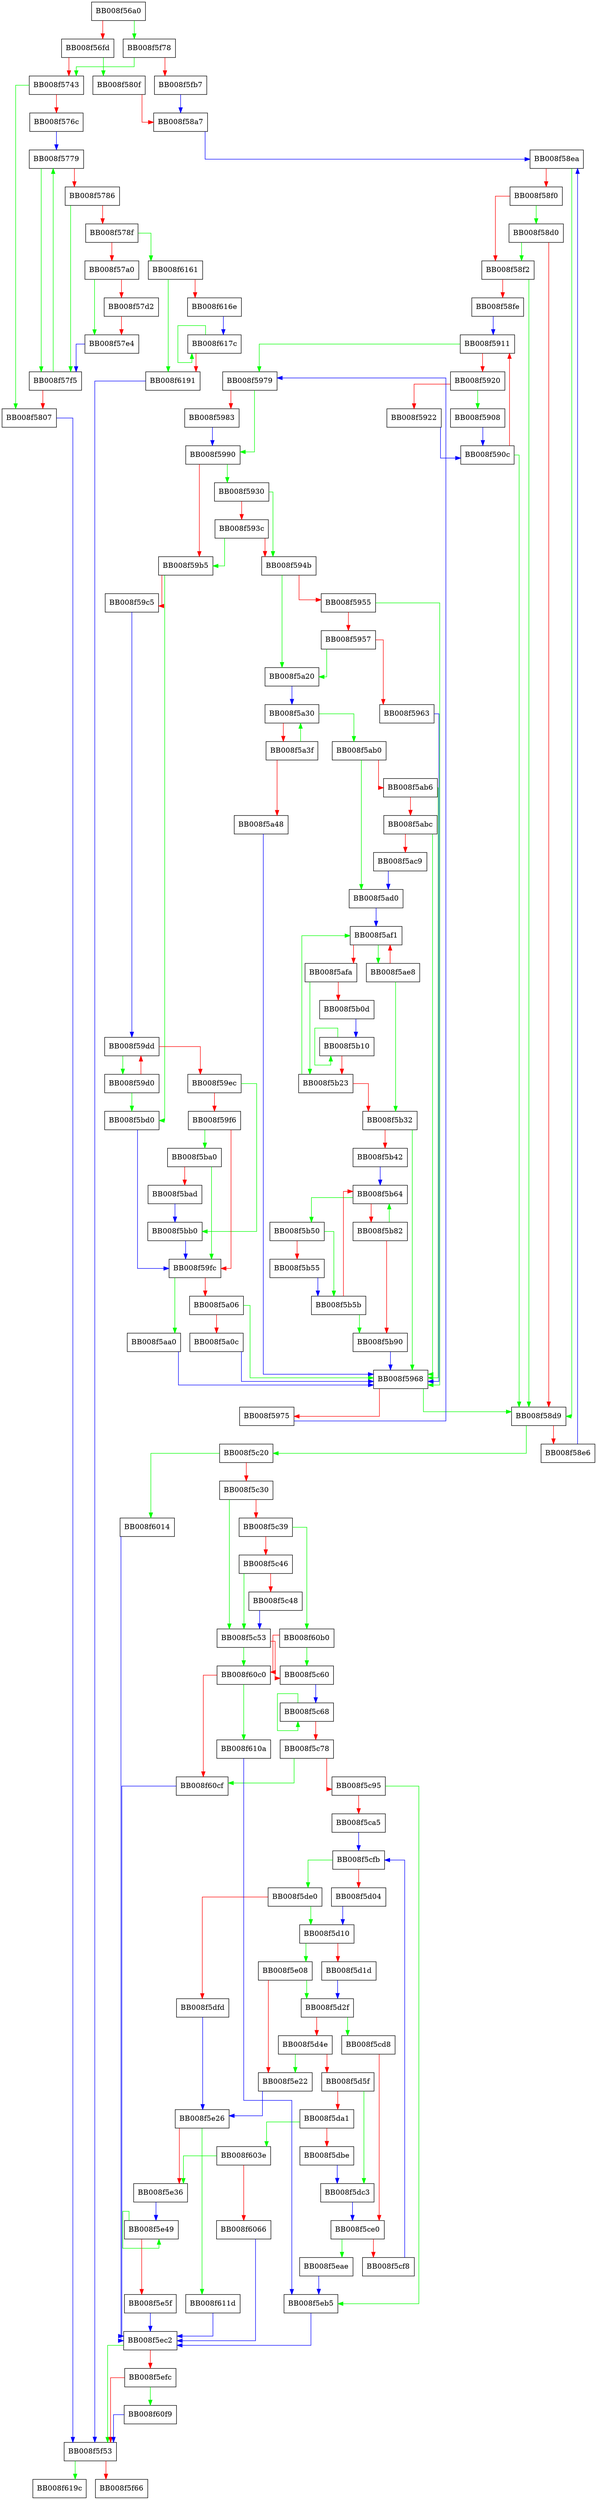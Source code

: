 digraph find_derivation {
  node [shape="box"];
  graph [splines=ortho];
  BB008f56a0 -> BB008f5f78 [color="green"];
  BB008f56a0 -> BB008f56fd [color="red"];
  BB008f56fd -> BB008f580f [color="green"];
  BB008f56fd -> BB008f5743 [color="red"];
  BB008f5743 -> BB008f5807 [color="green"];
  BB008f5743 -> BB008f576c [color="red"];
  BB008f576c -> BB008f5779 [color="blue"];
  BB008f5779 -> BB008f57f5 [color="green"];
  BB008f5779 -> BB008f5786 [color="red"];
  BB008f5786 -> BB008f57f5 [color="green"];
  BB008f5786 -> BB008f578f [color="red"];
  BB008f578f -> BB008f6161 [color="green"];
  BB008f578f -> BB008f57a0 [color="red"];
  BB008f57a0 -> BB008f57e4 [color="green"];
  BB008f57a0 -> BB008f57d2 [color="red"];
  BB008f57d2 -> BB008f57e4 [color="red"];
  BB008f57e4 -> BB008f57f5 [color="blue"];
  BB008f57f5 -> BB008f5779 [color="green"];
  BB008f57f5 -> BB008f5807 [color="red"];
  BB008f5807 -> BB008f5f53 [color="blue"];
  BB008f580f -> BB008f58a7 [color="red"];
  BB008f58a7 -> BB008f58ea [color="blue"];
  BB008f58d0 -> BB008f58f2 [color="green"];
  BB008f58d0 -> BB008f58d9 [color="red"];
  BB008f58d9 -> BB008f5c20 [color="green"];
  BB008f58d9 -> BB008f58e6 [color="red"];
  BB008f58e6 -> BB008f58ea [color="blue"];
  BB008f58ea -> BB008f58d9 [color="green"];
  BB008f58ea -> BB008f58f0 [color="red"];
  BB008f58f0 -> BB008f58d0 [color="green"];
  BB008f58f0 -> BB008f58f2 [color="red"];
  BB008f58f2 -> BB008f58d9 [color="green"];
  BB008f58f2 -> BB008f58fe [color="red"];
  BB008f58fe -> BB008f5911 [color="blue"];
  BB008f5908 -> BB008f590c [color="blue"];
  BB008f590c -> BB008f58d9 [color="green"];
  BB008f590c -> BB008f5911 [color="red"];
  BB008f5911 -> BB008f5979 [color="green"];
  BB008f5911 -> BB008f5920 [color="red"];
  BB008f5920 -> BB008f5908 [color="green"];
  BB008f5920 -> BB008f5922 [color="red"];
  BB008f5922 -> BB008f590c [color="blue"];
  BB008f5930 -> BB008f594b [color="green"];
  BB008f5930 -> BB008f593c [color="red"];
  BB008f593c -> BB008f59b5 [color="green"];
  BB008f593c -> BB008f594b [color="red"];
  BB008f594b -> BB008f5a20 [color="green"];
  BB008f594b -> BB008f5955 [color="red"];
  BB008f5955 -> BB008f5968 [color="green"];
  BB008f5955 -> BB008f5957 [color="red"];
  BB008f5957 -> BB008f5a20 [color="green"];
  BB008f5957 -> BB008f5963 [color="red"];
  BB008f5963 -> BB008f5968 [color="blue"];
  BB008f5968 -> BB008f58d9 [color="green"];
  BB008f5968 -> BB008f5975 [color="red"];
  BB008f5975 -> BB008f5979 [color="blue"];
  BB008f5979 -> BB008f5990 [color="green"];
  BB008f5979 -> BB008f5983 [color="red"];
  BB008f5983 -> BB008f5990 [color="blue"];
  BB008f5990 -> BB008f5930 [color="green"];
  BB008f5990 -> BB008f59b5 [color="red"];
  BB008f59b5 -> BB008f5bd0 [color="green"];
  BB008f59b5 -> BB008f59c5 [color="red"];
  BB008f59c5 -> BB008f59dd [color="blue"];
  BB008f59d0 -> BB008f5bd0 [color="green"];
  BB008f59d0 -> BB008f59dd [color="red"];
  BB008f59dd -> BB008f59d0 [color="green"];
  BB008f59dd -> BB008f59ec [color="red"];
  BB008f59ec -> BB008f5bb0 [color="green"];
  BB008f59ec -> BB008f59f6 [color="red"];
  BB008f59f6 -> BB008f5ba0 [color="green"];
  BB008f59f6 -> BB008f59fc [color="red"];
  BB008f59fc -> BB008f5aa0 [color="green"];
  BB008f59fc -> BB008f5a06 [color="red"];
  BB008f5a06 -> BB008f5968 [color="green"];
  BB008f5a06 -> BB008f5a0c [color="red"];
  BB008f5a0c -> BB008f5968 [color="blue"];
  BB008f5a20 -> BB008f5a30 [color="blue"];
  BB008f5a30 -> BB008f5ab0 [color="green"];
  BB008f5a30 -> BB008f5a3f [color="red"];
  BB008f5a3f -> BB008f5a30 [color="green"];
  BB008f5a3f -> BB008f5a48 [color="red"];
  BB008f5a48 -> BB008f5968 [color="blue"];
  BB008f5aa0 -> BB008f5968 [color="blue"];
  BB008f5ab0 -> BB008f5ad0 [color="green"];
  BB008f5ab0 -> BB008f5ab6 [color="red"];
  BB008f5ab6 -> BB008f5968 [color="green"];
  BB008f5ab6 -> BB008f5abc [color="red"];
  BB008f5abc -> BB008f5968 [color="green"];
  BB008f5abc -> BB008f5ac9 [color="red"];
  BB008f5ac9 -> BB008f5ad0 [color="blue"];
  BB008f5ad0 -> BB008f5af1 [color="blue"];
  BB008f5ae8 -> BB008f5b32 [color="green"];
  BB008f5ae8 -> BB008f5af1 [color="red"];
  BB008f5af1 -> BB008f5ae8 [color="green"];
  BB008f5af1 -> BB008f5afa [color="red"];
  BB008f5afa -> BB008f5b23 [color="green"];
  BB008f5afa -> BB008f5b0d [color="red"];
  BB008f5b0d -> BB008f5b10 [color="blue"];
  BB008f5b10 -> BB008f5b10 [color="green"];
  BB008f5b10 -> BB008f5b23 [color="red"];
  BB008f5b23 -> BB008f5af1 [color="green"];
  BB008f5b23 -> BB008f5b32 [color="red"];
  BB008f5b32 -> BB008f5968 [color="green"];
  BB008f5b32 -> BB008f5b42 [color="red"];
  BB008f5b42 -> BB008f5b64 [color="blue"];
  BB008f5b50 -> BB008f5b5b [color="green"];
  BB008f5b50 -> BB008f5b55 [color="red"];
  BB008f5b55 -> BB008f5b5b [color="blue"];
  BB008f5b5b -> BB008f5b90 [color="green"];
  BB008f5b5b -> BB008f5b64 [color="red"];
  BB008f5b64 -> BB008f5b50 [color="green"];
  BB008f5b64 -> BB008f5b82 [color="red"];
  BB008f5b82 -> BB008f5b64 [color="green"];
  BB008f5b82 -> BB008f5b90 [color="red"];
  BB008f5b90 -> BB008f5968 [color="blue"];
  BB008f5ba0 -> BB008f59fc [color="green"];
  BB008f5ba0 -> BB008f5bad [color="red"];
  BB008f5bad -> BB008f5bb0 [color="blue"];
  BB008f5bb0 -> BB008f59fc [color="blue"];
  BB008f5bd0 -> BB008f59fc [color="blue"];
  BB008f5c20 -> BB008f6014 [color="green"];
  BB008f5c20 -> BB008f5c30 [color="red"];
  BB008f5c30 -> BB008f5c53 [color="green"];
  BB008f5c30 -> BB008f5c39 [color="red"];
  BB008f5c39 -> BB008f60b0 [color="green"];
  BB008f5c39 -> BB008f5c46 [color="red"];
  BB008f5c46 -> BB008f5c53 [color="green"];
  BB008f5c46 -> BB008f5c48 [color="red"];
  BB008f5c48 -> BB008f5c53 [color="blue"];
  BB008f5c53 -> BB008f60c0 [color="green"];
  BB008f5c53 -> BB008f5c60 [color="red"];
  BB008f5c60 -> BB008f5c68 [color="blue"];
  BB008f5c68 -> BB008f5c68 [color="green"];
  BB008f5c68 -> BB008f5c78 [color="red"];
  BB008f5c78 -> BB008f60cf [color="green"];
  BB008f5c78 -> BB008f5c95 [color="red"];
  BB008f5c95 -> BB008f5eb5 [color="green"];
  BB008f5c95 -> BB008f5ca5 [color="red"];
  BB008f5ca5 -> BB008f5cfb [color="blue"];
  BB008f5cd8 -> BB008f5ce0 [color="red"];
  BB008f5ce0 -> BB008f5eae [color="green"];
  BB008f5ce0 -> BB008f5cf8 [color="red"];
  BB008f5cf8 -> BB008f5cfb [color="blue"];
  BB008f5cfb -> BB008f5de0 [color="green"];
  BB008f5cfb -> BB008f5d04 [color="red"];
  BB008f5d04 -> BB008f5d10 [color="blue"];
  BB008f5d10 -> BB008f5e08 [color="green"];
  BB008f5d10 -> BB008f5d1d [color="red"];
  BB008f5d1d -> BB008f5d2f [color="blue"];
  BB008f5d2f -> BB008f5cd8 [color="green"];
  BB008f5d2f -> BB008f5d4e [color="red"];
  BB008f5d4e -> BB008f5e22 [color="green"];
  BB008f5d4e -> BB008f5d5f [color="red"];
  BB008f5d5f -> BB008f5dc3 [color="green"];
  BB008f5d5f -> BB008f5da1 [color="red"];
  BB008f5da1 -> BB008f603e [color="green"];
  BB008f5da1 -> BB008f5dbe [color="red"];
  BB008f5dbe -> BB008f5dc3 [color="blue"];
  BB008f5dc3 -> BB008f5ce0 [color="blue"];
  BB008f5de0 -> BB008f5d10 [color="green"];
  BB008f5de0 -> BB008f5dfd [color="red"];
  BB008f5dfd -> BB008f5e26 [color="blue"];
  BB008f5e08 -> BB008f5d2f [color="green"];
  BB008f5e08 -> BB008f5e22 [color="red"];
  BB008f5e22 -> BB008f5e26 [color="blue"];
  BB008f5e26 -> BB008f611d [color="green"];
  BB008f5e26 -> BB008f5e36 [color="red"];
  BB008f5e36 -> BB008f5e49 [color="blue"];
  BB008f5e49 -> BB008f5e49 [color="green"];
  BB008f5e49 -> BB008f5e5f [color="red"];
  BB008f5e5f -> BB008f5ec2 [color="blue"];
  BB008f5eae -> BB008f5eb5 [color="blue"];
  BB008f5eb5 -> BB008f5ec2 [color="blue"];
  BB008f5ec2 -> BB008f5f53 [color="green"];
  BB008f5ec2 -> BB008f5efc [color="red"];
  BB008f5efc -> BB008f60f9 [color="green"];
  BB008f5efc -> BB008f5f53 [color="red"];
  BB008f5f53 -> BB008f619c [color="green"];
  BB008f5f53 -> BB008f5f66 [color="red"];
  BB008f5f78 -> BB008f5743 [color="green"];
  BB008f5f78 -> BB008f5fb7 [color="red"];
  BB008f5fb7 -> BB008f58a7 [color="blue"];
  BB008f6014 -> BB008f5ec2 [color="blue"];
  BB008f603e -> BB008f5e36 [color="green"];
  BB008f603e -> BB008f6066 [color="red"];
  BB008f6066 -> BB008f5ec2 [color="blue"];
  BB008f60b0 -> BB008f5c60 [color="green"];
  BB008f60b0 -> BB008f60c0 [color="red"];
  BB008f60c0 -> BB008f610a [color="green"];
  BB008f60c0 -> BB008f60cf [color="red"];
  BB008f60cf -> BB008f5ec2 [color="blue"];
  BB008f60f9 -> BB008f5f53 [color="blue"];
  BB008f610a -> BB008f5eb5 [color="blue"];
  BB008f611d -> BB008f5ec2 [color="blue"];
  BB008f6161 -> BB008f6191 [color="green"];
  BB008f6161 -> BB008f616e [color="red"];
  BB008f616e -> BB008f617c [color="blue"];
  BB008f617c -> BB008f617c [color="green"];
  BB008f617c -> BB008f6191 [color="red"];
  BB008f6191 -> BB008f5f53 [color="blue"];
}